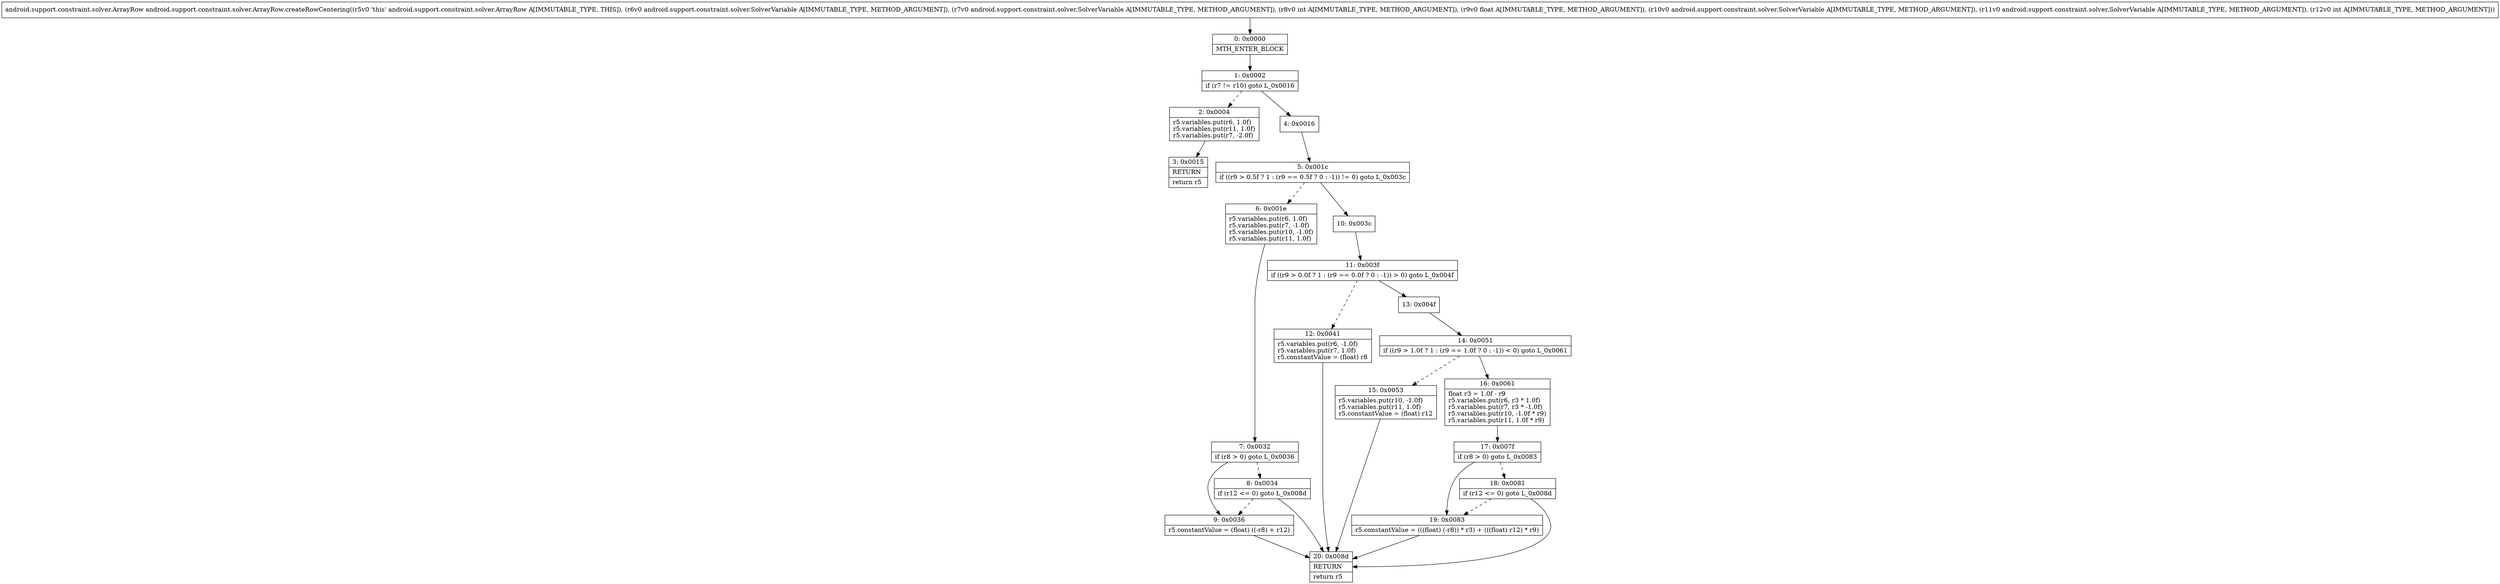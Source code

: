 digraph "CFG forandroid.support.constraint.solver.ArrayRow.createRowCentering(Landroid\/support\/constraint\/solver\/SolverVariable;Landroid\/support\/constraint\/solver\/SolverVariable;IFLandroid\/support\/constraint\/solver\/SolverVariable;Landroid\/support\/constraint\/solver\/SolverVariable;I)Landroid\/support\/constraint\/solver\/ArrayRow;" {
Node_0 [shape=record,label="{0\:\ 0x0000|MTH_ENTER_BLOCK\l}"];
Node_1 [shape=record,label="{1\:\ 0x0002|if (r7 != r10) goto L_0x0016\l}"];
Node_2 [shape=record,label="{2\:\ 0x0004|r5.variables.put(r6, 1.0f)\lr5.variables.put(r11, 1.0f)\lr5.variables.put(r7, \-2.0f)\l}"];
Node_3 [shape=record,label="{3\:\ 0x0015|RETURN\l|return r5\l}"];
Node_4 [shape=record,label="{4\:\ 0x0016}"];
Node_5 [shape=record,label="{5\:\ 0x001c|if ((r9 \> 0.5f ? 1 : (r9 == 0.5f ? 0 : \-1)) != 0) goto L_0x003c\l}"];
Node_6 [shape=record,label="{6\:\ 0x001e|r5.variables.put(r6, 1.0f)\lr5.variables.put(r7, \-1.0f)\lr5.variables.put(r10, \-1.0f)\lr5.variables.put(r11, 1.0f)\l}"];
Node_7 [shape=record,label="{7\:\ 0x0032|if (r8 \> 0) goto L_0x0036\l}"];
Node_8 [shape=record,label="{8\:\ 0x0034|if (r12 \<= 0) goto L_0x008d\l}"];
Node_9 [shape=record,label="{9\:\ 0x0036|r5.constantValue = (float) ((\-r8) + r12)\l}"];
Node_10 [shape=record,label="{10\:\ 0x003c}"];
Node_11 [shape=record,label="{11\:\ 0x003f|if ((r9 \> 0.0f ? 1 : (r9 == 0.0f ? 0 : \-1)) \> 0) goto L_0x004f\l}"];
Node_12 [shape=record,label="{12\:\ 0x0041|r5.variables.put(r6, \-1.0f)\lr5.variables.put(r7, 1.0f)\lr5.constantValue = (float) r8\l}"];
Node_13 [shape=record,label="{13\:\ 0x004f}"];
Node_14 [shape=record,label="{14\:\ 0x0051|if ((r9 \> 1.0f ? 1 : (r9 == 1.0f ? 0 : \-1)) \< 0) goto L_0x0061\l}"];
Node_15 [shape=record,label="{15\:\ 0x0053|r5.variables.put(r10, \-1.0f)\lr5.variables.put(r11, 1.0f)\lr5.constantValue = (float) r12\l}"];
Node_16 [shape=record,label="{16\:\ 0x0061|float r3 = 1.0f \- r9\lr5.variables.put(r6, r3 * 1.0f)\lr5.variables.put(r7, r3 * \-1.0f)\lr5.variables.put(r10, \-1.0f * r9)\lr5.variables.put(r11, 1.0f * r9)\l}"];
Node_17 [shape=record,label="{17\:\ 0x007f|if (r8 \> 0) goto L_0x0083\l}"];
Node_18 [shape=record,label="{18\:\ 0x0081|if (r12 \<= 0) goto L_0x008d\l}"];
Node_19 [shape=record,label="{19\:\ 0x0083|r5.constantValue = (((float) (\-r8)) * r3) + (((float) r12) * r9)\l}"];
Node_20 [shape=record,label="{20\:\ 0x008d|RETURN\l|return r5\l}"];
MethodNode[shape=record,label="{android.support.constraint.solver.ArrayRow android.support.constraint.solver.ArrayRow.createRowCentering((r5v0 'this' android.support.constraint.solver.ArrayRow A[IMMUTABLE_TYPE, THIS]), (r6v0 android.support.constraint.solver.SolverVariable A[IMMUTABLE_TYPE, METHOD_ARGUMENT]), (r7v0 android.support.constraint.solver.SolverVariable A[IMMUTABLE_TYPE, METHOD_ARGUMENT]), (r8v0 int A[IMMUTABLE_TYPE, METHOD_ARGUMENT]), (r9v0 float A[IMMUTABLE_TYPE, METHOD_ARGUMENT]), (r10v0 android.support.constraint.solver.SolverVariable A[IMMUTABLE_TYPE, METHOD_ARGUMENT]), (r11v0 android.support.constraint.solver.SolverVariable A[IMMUTABLE_TYPE, METHOD_ARGUMENT]), (r12v0 int A[IMMUTABLE_TYPE, METHOD_ARGUMENT])) }"];
MethodNode -> Node_0;
Node_0 -> Node_1;
Node_1 -> Node_2[style=dashed];
Node_1 -> Node_4;
Node_2 -> Node_3;
Node_4 -> Node_5;
Node_5 -> Node_6[style=dashed];
Node_5 -> Node_10;
Node_6 -> Node_7;
Node_7 -> Node_8[style=dashed];
Node_7 -> Node_9;
Node_8 -> Node_9[style=dashed];
Node_8 -> Node_20;
Node_9 -> Node_20;
Node_10 -> Node_11;
Node_11 -> Node_12[style=dashed];
Node_11 -> Node_13;
Node_12 -> Node_20;
Node_13 -> Node_14;
Node_14 -> Node_15[style=dashed];
Node_14 -> Node_16;
Node_15 -> Node_20;
Node_16 -> Node_17;
Node_17 -> Node_18[style=dashed];
Node_17 -> Node_19;
Node_18 -> Node_19[style=dashed];
Node_18 -> Node_20;
Node_19 -> Node_20;
}

